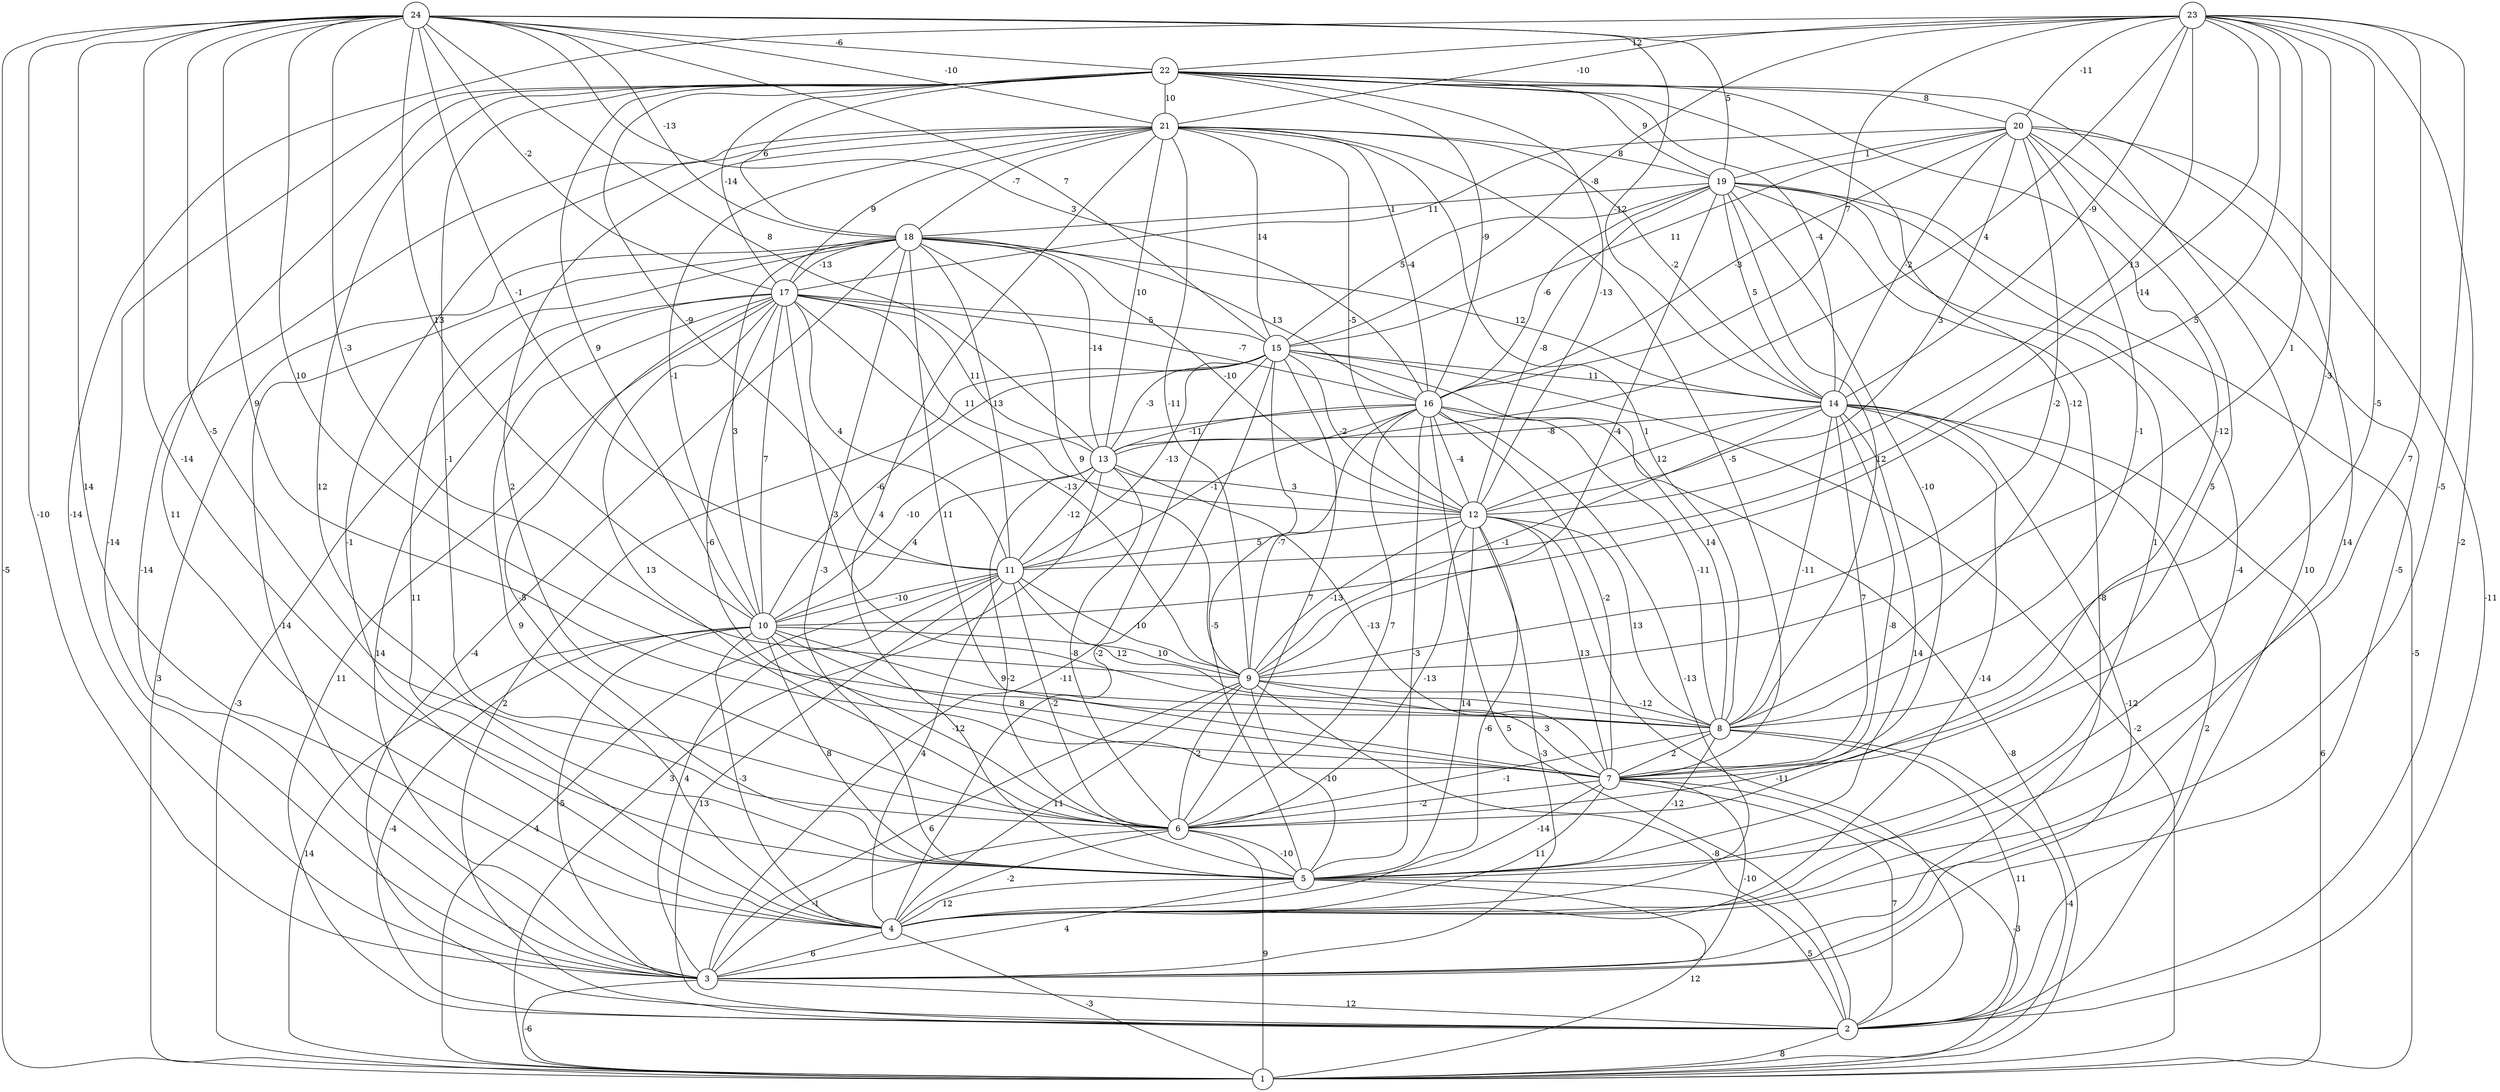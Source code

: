 graph { 
	 fontname="Helvetica,Arial,sans-serif" 
	 node [shape = circle]; 
	 24 -- 1 [label = "-5"];
	 24 -- 3 [label = "-10"];
	 24 -- 4 [label = "14"];
	 24 -- 5 [label = "-14"];
	 24 -- 6 [label = "-5"];
	 24 -- 7 [label = "9"];
	 24 -- 8 [label = "10"];
	 24 -- 9 [label = "-3"];
	 24 -- 10 [label = "13"];
	 24 -- 11 [label = "-1"];
	 24 -- 13 [label = "8"];
	 24 -- 14 [label = "-12"];
	 24 -- 15 [label = "7"];
	 24 -- 16 [label = "3"];
	 24 -- 17 [label = "-2"];
	 24 -- 18 [label = "-13"];
	 24 -- 19 [label = "5"];
	 24 -- 21 [label = "-10"];
	 24 -- 22 [label = "-6"];
	 23 -- 2 [label = "-2"];
	 23 -- 3 [label = "-14"];
	 23 -- 4 [label = "-5"];
	 23 -- 5 [label = "7"];
	 23 -- 7 [label = "-5"];
	 23 -- 8 [label = "-3"];
	 23 -- 9 [label = "1"];
	 23 -- 10 [label = "5"];
	 23 -- 11 [label = "-14"];
	 23 -- 12 [label = "13"];
	 23 -- 13 [label = "4"];
	 23 -- 14 [label = "-9"];
	 23 -- 15 [label = "-8"];
	 23 -- 16 [label = "7"];
	 23 -- 20 [label = "-11"];
	 23 -- 21 [label = "-10"];
	 23 -- 22 [label = "12"];
	 22 -- 2 [label = "10"];
	 22 -- 3 [label = "-14"];
	 22 -- 4 [label = "11"];
	 22 -- 5 [label = "12"];
	 22 -- 6 [label = "-1"];
	 22 -- 7 [label = "-12"];
	 22 -- 8 [label = "-12"];
	 22 -- 10 [label = "9"];
	 22 -- 11 [label = "-9"];
	 22 -- 12 [label = "-13"];
	 22 -- 14 [label = "-4"];
	 22 -- 16 [label = "-9"];
	 22 -- 17 [label = "-14"];
	 22 -- 18 [label = "6"];
	 22 -- 19 [label = "9"];
	 22 -- 20 [label = "8"];
	 22 -- 21 [label = "10"];
	 21 -- 3 [label = "-14"];
	 21 -- 4 [label = "-1"];
	 21 -- 5 [label = "4"];
	 21 -- 6 [label = "2"];
	 21 -- 7 [label = "-5"];
	 21 -- 8 [label = "1"];
	 21 -- 9 [label = "-11"];
	 21 -- 10 [label = "-1"];
	 21 -- 12 [label = "-5"];
	 21 -- 13 [label = "10"];
	 21 -- 14 [label = "-2"];
	 21 -- 15 [label = "14"];
	 21 -- 16 [label = "-4"];
	 21 -- 17 [label = "9"];
	 21 -- 18 [label = "-7"];
	 21 -- 19 [label = "8"];
	 20 -- 2 [label = "-11"];
	 20 -- 3 [label = "-5"];
	 20 -- 4 [label = "14"];
	 20 -- 6 [label = "5"];
	 20 -- 8 [label = "-1"];
	 20 -- 9 [label = "-2"];
	 20 -- 12 [label = "3"];
	 20 -- 14 [label = "-2"];
	 20 -- 15 [label = "11"];
	 20 -- 16 [label = "-3"];
	 20 -- 17 [label = "11"];
	 20 -- 19 [label = "1"];
	 19 -- 1 [label = "-5"];
	 19 -- 3 [label = "-8"];
	 19 -- 4 [label = "-4"];
	 19 -- 5 [label = "1"];
	 19 -- 7 [label = "-10"];
	 19 -- 8 [label = "12"];
	 19 -- 9 [label = "-4"];
	 19 -- 12 [label = "-8"];
	 19 -- 14 [label = "5"];
	 19 -- 15 [label = "5"];
	 19 -- 16 [label = "-6"];
	 19 -- 18 [label = "-1"];
	 18 -- 1 [label = "3"];
	 18 -- 2 [label = "-4"];
	 18 -- 3 [label = "-14"];
	 18 -- 4 [label = "11"];
	 18 -- 5 [label = "-3"];
	 18 -- 7 [label = "11"];
	 18 -- 9 [label = "9"];
	 18 -- 10 [label = "3"];
	 18 -- 11 [label = "13"];
	 18 -- 12 [label = "-10"];
	 18 -- 13 [label = "-14"];
	 18 -- 14 [label = "12"];
	 18 -- 16 [label = "13"];
	 18 -- 17 [label = "-13"];
	 17 -- 1 [label = "-3"];
	 17 -- 2 [label = "11"];
	 17 -- 3 [label = "14"];
	 17 -- 4 [label = "9"];
	 17 -- 5 [label = "-5"];
	 17 -- 6 [label = "13"];
	 17 -- 7 [label = "-6"];
	 17 -- 8 [label = "-3"];
	 17 -- 9 [label = "-13"];
	 17 -- 10 [label = "7"];
	 17 -- 11 [label = "4"];
	 17 -- 12 [label = "11"];
	 17 -- 13 [label = "11"];
	 17 -- 15 [label = "5"];
	 17 -- 16 [label = "-7"];
	 16 -- 1 [label = "-8"];
	 16 -- 2 [label = "5"];
	 16 -- 4 [label = "-13"];
	 16 -- 5 [label = "-3"];
	 16 -- 6 [label = "7"];
	 16 -- 7 [label = "-2"];
	 16 -- 8 [label = "-11"];
	 16 -- 9 [label = "-7"];
	 16 -- 10 [label = "-10"];
	 16 -- 11 [label = "-1"];
	 16 -- 12 [label = "-4"];
	 16 -- 13 [label = "-11"];
	 15 -- 1 [label = "-2"];
	 15 -- 2 [label = "2"];
	 15 -- 3 [label = "-11"];
	 15 -- 4 [label = "-2"];
	 15 -- 5 [label = "-5"];
	 15 -- 6 [label = "7"];
	 15 -- 8 [label = "14"];
	 15 -- 10 [label = "-6"];
	 15 -- 11 [label = "-13"];
	 15 -- 12 [label = "-2"];
	 15 -- 13 [label = "-3"];
	 15 -- 14 [label = "11"];
	 14 -- 1 [label = "6"];
	 14 -- 2 [label = "2"];
	 14 -- 3 [label = "-12"];
	 14 -- 4 [label = "-14"];
	 14 -- 5 [label = "14"];
	 14 -- 6 [label = "-8"];
	 14 -- 7 [label = "7"];
	 14 -- 8 [label = "-11"];
	 14 -- 9 [label = "-1"];
	 14 -- 12 [label = "12"];
	 14 -- 13 [label = "-8"];
	 13 -- 1 [label = "3"];
	 13 -- 5 [label = "-2"];
	 13 -- 6 [label = "-8"];
	 13 -- 7 [label = "-13"];
	 13 -- 10 [label = "4"];
	 13 -- 11 [label = "-12"];
	 13 -- 12 [label = "3"];
	 12 -- 2 [label = "-11"];
	 12 -- 3 [label = "-3"];
	 12 -- 4 [label = "-6"];
	 12 -- 5 [label = "14"];
	 12 -- 6 [label = "-13"];
	 12 -- 7 [label = "13"];
	 12 -- 8 [label = "13"];
	 12 -- 9 [label = "-13"];
	 12 -- 11 [label = "5"];
	 11 -- 1 [label = "4"];
	 11 -- 2 [label = "13"];
	 11 -- 3 [label = "4"];
	 11 -- 4 [label = "4"];
	 11 -- 6 [label = "-2"];
	 11 -- 8 [label = "12"];
	 11 -- 9 [label = "-10"];
	 11 -- 10 [label = "-10"];
	 10 -- 1 [label = "14"];
	 10 -- 2 [label = "-4"];
	 10 -- 3 [label = "-5"];
	 10 -- 4 [label = "-3"];
	 10 -- 5 [label = "8"];
	 10 -- 6 [label = "-12"];
	 10 -- 7 [label = "8"];
	 10 -- 8 [label = "9"];
	 10 -- 9 [label = "10"];
	 9 -- 2 [label = "-8"];
	 9 -- 3 [label = "6"];
	 9 -- 4 [label = "11"];
	 9 -- 5 [label = "-10"];
	 9 -- 6 [label = "-2"];
	 9 -- 7 [label = "3"];
	 9 -- 8 [label = "-12"];
	 8 -- 1 [label = "-4"];
	 8 -- 2 [label = "11"];
	 8 -- 5 [label = "-12"];
	 8 -- 6 [label = "-1"];
	 8 -- 7 [label = "2"];
	 7 -- 1 [label = "-3"];
	 7 -- 2 [label = "7"];
	 7 -- 3 [label = "-10"];
	 7 -- 4 [label = "11"];
	 7 -- 5 [label = "-14"];
	 7 -- 6 [label = "-2"];
	 6 -- 1 [label = "9"];
	 6 -- 3 [label = "-1"];
	 6 -- 4 [label = "-2"];
	 6 -- 5 [label = "-10"];
	 5 -- 1 [label = "12"];
	 5 -- 2 [label = "5"];
	 5 -- 3 [label = "4"];
	 5 -- 4 [label = "12"];
	 4 -- 1 [label = "-3"];
	 4 -- 3 [label = "6"];
	 3 -- 1 [label = "-6"];
	 3 -- 2 [label = "12"];
	 2 -- 1 [label = "8"];
	 1;
	 2;
	 3;
	 4;
	 5;
	 6;
	 7;
	 8;
	 9;
	 10;
	 11;
	 12;
	 13;
	 14;
	 15;
	 16;
	 17;
	 18;
	 19;
	 20;
	 21;
	 22;
	 23;
	 24;
}
